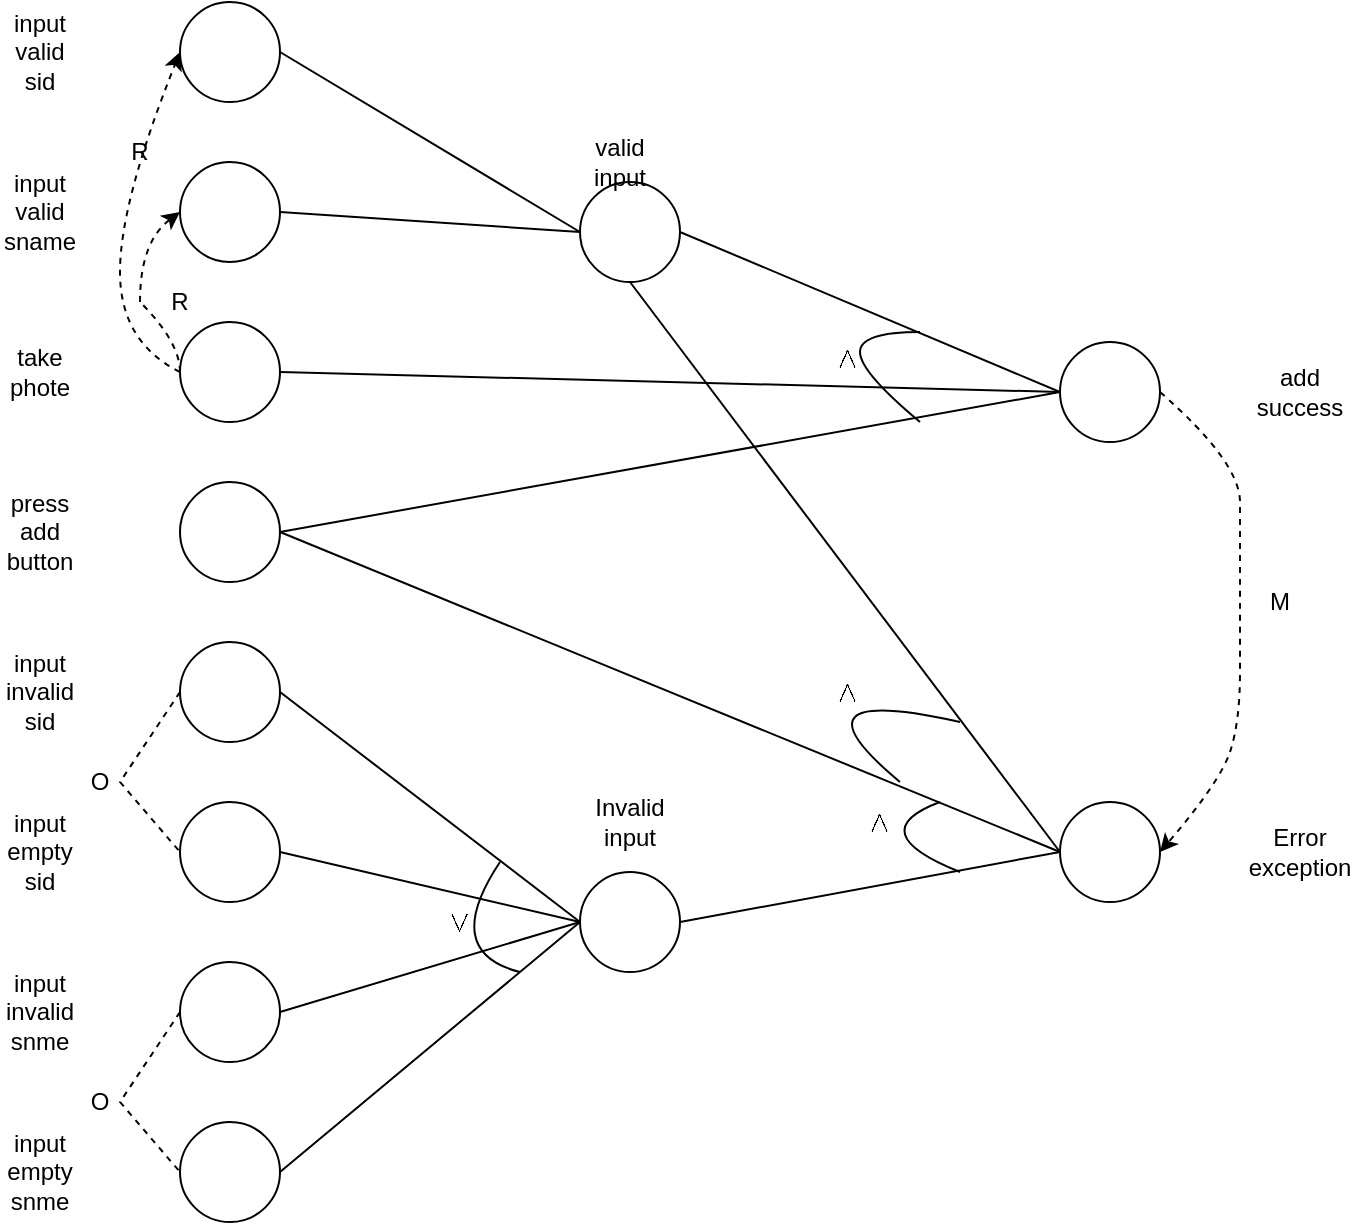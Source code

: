<mxfile>
    <diagram id="vtHum7xGxcGHR7FWaAzB" name="Page-1">
        <mxGraphModel dx="532" dy="422" grid="1" gridSize="10" guides="1" tooltips="1" connect="1" arrows="1" fold="1" page="1" pageScale="1" pageWidth="827" pageHeight="1169" math="1" shadow="0">
            <root>
                <mxCell id="0"/>
                <mxCell id="1" parent="0"/>
                <mxCell id="2" value="" style="ellipse;whiteSpace=wrap;html=1;aspect=fixed;" parent="1" vertex="1">
                    <mxGeometry x="100" y="20" width="50" height="50" as="geometry"/>
                </mxCell>
                <mxCell id="4" value="" style="ellipse;whiteSpace=wrap;html=1;aspect=fixed;" parent="1" vertex="1">
                    <mxGeometry x="100" y="420" width="50" height="50" as="geometry"/>
                </mxCell>
                <mxCell id="5" value="" style="ellipse;whiteSpace=wrap;html=1;aspect=fixed;" parent="1" vertex="1">
                    <mxGeometry x="100" y="100" width="50" height="50" as="geometry"/>
                </mxCell>
                <mxCell id="6" value="" style="ellipse;whiteSpace=wrap;html=1;aspect=fixed;" parent="1" vertex="1">
                    <mxGeometry x="100" y="180" width="50" height="50" as="geometry"/>
                </mxCell>
                <mxCell id="7" value="" style="ellipse;whiteSpace=wrap;html=1;aspect=fixed;" parent="1" vertex="1">
                    <mxGeometry x="100" y="260" width="50" height="50" as="geometry"/>
                </mxCell>
                <mxCell id="8" value="" style="ellipse;whiteSpace=wrap;html=1;aspect=fixed;" parent="1" vertex="1">
                    <mxGeometry x="100" y="340" width="50" height="50" as="geometry"/>
                </mxCell>
                <mxCell id="9" value="input valid sid" style="text;html=1;strokeColor=none;fillColor=none;align=center;verticalAlign=middle;whiteSpace=wrap;rounded=0;" parent="1" vertex="1">
                    <mxGeometry x="10" y="35" width="40" height="20" as="geometry"/>
                </mxCell>
                <mxCell id="10" value="input valid sname" style="text;html=1;strokeColor=none;fillColor=none;align=center;verticalAlign=middle;whiteSpace=wrap;rounded=0;" parent="1" vertex="1">
                    <mxGeometry x="10" y="115" width="40" height="20" as="geometry"/>
                </mxCell>
                <mxCell id="11" value="press add button" style="text;html=1;strokeColor=none;fillColor=none;align=center;verticalAlign=middle;whiteSpace=wrap;rounded=0;" parent="1" vertex="1">
                    <mxGeometry x="10" y="275" width="40" height="20" as="geometry"/>
                </mxCell>
                <mxCell id="12" value="take phote" style="text;html=1;strokeColor=none;fillColor=none;align=center;verticalAlign=middle;whiteSpace=wrap;rounded=0;" parent="1" vertex="1">
                    <mxGeometry x="10" y="195" width="40" height="20" as="geometry"/>
                </mxCell>
                <mxCell id="13" value="input invalid sid" style="text;html=1;strokeColor=none;fillColor=none;align=center;verticalAlign=middle;whiteSpace=wrap;rounded=0;" parent="1" vertex="1">
                    <mxGeometry x="10" y="355" width="40" height="20" as="geometry"/>
                </mxCell>
                <mxCell id="15" value="input empty sid" style="text;html=1;strokeColor=none;fillColor=none;align=center;verticalAlign=middle;whiteSpace=wrap;rounded=0;" parent="1" vertex="1">
                    <mxGeometry x="10" y="435" width="40" height="20" as="geometry"/>
                </mxCell>
                <mxCell id="17" value="" style="ellipse;whiteSpace=wrap;html=1;aspect=fixed;" parent="1" vertex="1">
                    <mxGeometry x="540" y="420" width="50" height="50" as="geometry"/>
                </mxCell>
                <mxCell id="18" value="" style="ellipse;whiteSpace=wrap;html=1;aspect=fixed;" parent="1" vertex="1">
                    <mxGeometry x="100" y="580" width="50" height="50" as="geometry"/>
                </mxCell>
                <mxCell id="19" value="" style="ellipse;whiteSpace=wrap;html=1;aspect=fixed;" parent="1" vertex="1">
                    <mxGeometry x="540" y="190" width="50" height="50" as="geometry"/>
                </mxCell>
                <mxCell id="20" value="" style="ellipse;whiteSpace=wrap;html=1;aspect=fixed;" parent="1" vertex="1">
                    <mxGeometry x="100" y="500" width="50" height="50" as="geometry"/>
                </mxCell>
                <mxCell id="21" value="input invalid snme" style="text;html=1;strokeColor=none;fillColor=none;align=center;verticalAlign=middle;whiteSpace=wrap;rounded=0;" parent="1" vertex="1">
                    <mxGeometry x="10" y="515" width="40" height="20" as="geometry"/>
                </mxCell>
                <mxCell id="22" value="input empty snme" style="text;html=1;strokeColor=none;fillColor=none;align=center;verticalAlign=middle;whiteSpace=wrap;rounded=0;" parent="1" vertex="1">
                    <mxGeometry x="10" y="595" width="40" height="20" as="geometry"/>
                </mxCell>
                <mxCell id="25" value="" style="curved=1;endArrow=classic;html=1;exitX=0;exitY=0.5;exitDx=0;exitDy=0;entryX=0;entryY=0.5;entryDx=0;entryDy=0;dashed=1;" parent="1" source="6" target="2" edge="1">
                    <mxGeometry width="50" height="50" relative="1" as="geometry">
                        <mxPoint x="100" y="200" as="sourcePoint"/>
                        <mxPoint x="80" y="60" as="targetPoint"/>
                        <Array as="points">
                            <mxPoint x="70" y="190"/>
                            <mxPoint x="70" y="120"/>
                        </Array>
                    </mxGeometry>
                </mxCell>
                <mxCell id="27" value="R" style="text;html=1;strokeColor=none;fillColor=none;align=center;verticalAlign=middle;whiteSpace=wrap;rounded=0;" parent="1" vertex="1">
                    <mxGeometry x="60" y="80" width="40" height="30" as="geometry"/>
                </mxCell>
                <mxCell id="30" value="" style="curved=1;endArrow=classic;html=1;entryX=0;entryY=0.5;entryDx=0;entryDy=0;exitX=0;exitY=0.5;exitDx=0;exitDy=0;startArrow=none;dashed=1;" parent="1" source="31" target="5" edge="1">
                    <mxGeometry width="50" height="50" relative="1" as="geometry">
                        <mxPoint x="260" y="210" as="sourcePoint"/>
                        <mxPoint x="230" y="150" as="targetPoint"/>
                        <Array as="points">
                            <mxPoint x="80" y="140"/>
                        </Array>
                    </mxGeometry>
                </mxCell>
                <mxCell id="31" value="R" style="text;html=1;strokeColor=none;fillColor=none;align=center;verticalAlign=middle;whiteSpace=wrap;rounded=0;" parent="1" vertex="1">
                    <mxGeometry x="80" y="160" width="40" height="20" as="geometry"/>
                </mxCell>
                <mxCell id="33" value="" style="curved=1;endArrow=none;html=1;entryX=0;entryY=0.5;entryDx=0;entryDy=0;exitX=0;exitY=0.5;exitDx=0;exitDy=0;dashed=1;" parent="1" source="6" target="31" edge="1">
                    <mxGeometry width="50" height="50" relative="1" as="geometry">
                        <mxPoint x="100" y="205" as="sourcePoint"/>
                        <mxPoint x="100" y="125" as="targetPoint"/>
                        <Array as="points">
                            <mxPoint x="100" y="190"/>
                            <mxPoint x="80" y="170"/>
                        </Array>
                    </mxGeometry>
                </mxCell>
                <mxCell id="34" value="add success" style="text;html=1;strokeColor=none;fillColor=none;align=center;verticalAlign=middle;whiteSpace=wrap;rounded=0;" parent="1" vertex="1">
                    <mxGeometry x="640" y="205" width="40" height="20" as="geometry"/>
                </mxCell>
                <mxCell id="35" value="Error exception" style="text;html=1;strokeColor=none;fillColor=none;align=center;verticalAlign=middle;whiteSpace=wrap;rounded=0;" parent="1" vertex="1">
                    <mxGeometry x="640" y="435" width="40" height="20" as="geometry"/>
                </mxCell>
                <mxCell id="36" value="" style="endArrow=none;html=1;entryX=1;entryY=0.5;entryDx=0;entryDy=0;exitX=0;exitY=0.5;exitDx=0;exitDy=0;" parent="1" source="70" target="2" edge="1">
                    <mxGeometry width="50" height="50" relative="1" as="geometry">
                        <mxPoint x="210" y="250" as="sourcePoint"/>
                        <mxPoint x="260" y="200" as="targetPoint"/>
                    </mxGeometry>
                </mxCell>
                <mxCell id="37" value="" style="endArrow=none;html=1;entryX=1;entryY=0.5;entryDx=0;entryDy=0;exitX=0;exitY=0.5;exitDx=0;exitDy=0;" parent="1" source="70" target="5" edge="1">
                    <mxGeometry width="50" height="50" relative="1" as="geometry">
                        <mxPoint x="260" y="270" as="sourcePoint"/>
                        <mxPoint x="310" y="220" as="targetPoint"/>
                    </mxGeometry>
                </mxCell>
                <mxCell id="38" value="" style="endArrow=none;html=1;exitX=1;exitY=0.5;exitDx=0;exitDy=0;entryX=0;entryY=0.5;entryDx=0;entryDy=0;" parent="1" source="6" target="19" edge="1">
                    <mxGeometry width="50" height="50" relative="1" as="geometry">
                        <mxPoint x="260" y="270" as="sourcePoint"/>
                        <mxPoint x="310" y="220" as="targetPoint"/>
                    </mxGeometry>
                </mxCell>
                <mxCell id="40" value="" style="curved=1;endArrow=classic;html=1;exitX=1;exitY=0.5;exitDx=0;exitDy=0;entryX=1;entryY=0.5;entryDx=0;entryDy=0;dashed=1;" parent="1" source="19" target="17" edge="1">
                    <mxGeometry width="50" height="50" relative="1" as="geometry">
                        <mxPoint x="450" y="340" as="sourcePoint"/>
                        <mxPoint x="470" y="340" as="targetPoint"/>
                        <Array as="points">
                            <mxPoint x="630" y="250"/>
                            <mxPoint x="630" y="290"/>
                            <mxPoint x="630" y="330"/>
                            <mxPoint x="630" y="380"/>
                            <mxPoint x="620" y="410"/>
                        </Array>
                    </mxGeometry>
                </mxCell>
                <mxCell id="41" value="M" style="text;html=1;strokeColor=none;fillColor=none;align=center;verticalAlign=middle;whiteSpace=wrap;rounded=0;" parent="1" vertex="1">
                    <mxGeometry x="630" y="310" width="40" height="20" as="geometry"/>
                </mxCell>
                <mxCell id="47" value="" style="curved=1;endArrow=none;html=1;endFill=0;" parent="1" edge="1">
                    <mxGeometry width="50" height="50" relative="1" as="geometry">
                        <mxPoint x="470" y="230" as="sourcePoint"/>
                        <mxPoint x="470" y="185" as="targetPoint"/>
                        <Array as="points">
                            <mxPoint x="440" y="205"/>
                            <mxPoint x="440" y="185"/>
                        </Array>
                    </mxGeometry>
                </mxCell>
                <mxCell id="48" value="$$\wedge$$&amp;nbsp;" style="text;html=1;strokeColor=none;fillColor=none;align=center;verticalAlign=middle;whiteSpace=wrap;rounded=0;" parent="1" vertex="1">
                    <mxGeometry x="414" y="195" width="40" height="20" as="geometry"/>
                </mxCell>
                <mxCell id="51" value="" style="endArrow=none;dashed=1;html=1;entryX=0;entryY=0.5;entryDx=0;entryDy=0;exitX=0;exitY=0.5;exitDx=0;exitDy=0;rounded=0;" parent="1" source="8" target="4" edge="1">
                    <mxGeometry width="50" height="50" relative="1" as="geometry">
                        <mxPoint x="70" y="330" as="sourcePoint"/>
                        <mxPoint x="90" y="280" as="targetPoint"/>
                        <Array as="points">
                            <mxPoint x="70" y="410"/>
                        </Array>
                    </mxGeometry>
                </mxCell>
                <mxCell id="53" value="" style="endArrow=none;dashed=1;html=1;entryX=0;entryY=0.5;entryDx=0;entryDy=0;exitX=0;exitY=0.5;exitDx=0;exitDy=0;rounded=0;" parent="1" source="20" target="18" edge="1">
                    <mxGeometry width="50" height="50" relative="1" as="geometry">
                        <mxPoint x="130" y="470" as="sourcePoint"/>
                        <mxPoint x="180" y="420" as="targetPoint"/>
                        <Array as="points">
                            <mxPoint x="70" y="570"/>
                        </Array>
                    </mxGeometry>
                </mxCell>
                <mxCell id="54" value="O" style="text;html=1;strokeColor=none;fillColor=none;align=center;verticalAlign=middle;whiteSpace=wrap;rounded=0;" parent="1" vertex="1">
                    <mxGeometry x="40" y="400" width="40" height="20" as="geometry"/>
                </mxCell>
                <mxCell id="55" value="O" style="text;html=1;strokeColor=none;fillColor=none;align=center;verticalAlign=middle;whiteSpace=wrap;rounded=0;" parent="1" vertex="1">
                    <mxGeometry x="40" y="560" width="40" height="20" as="geometry"/>
                </mxCell>
                <mxCell id="56" value="" style="endArrow=none;html=1;exitX=1;exitY=0.5;exitDx=0;exitDy=0;entryX=0;entryY=0.5;entryDx=0;entryDy=0;" parent="1" source="7" target="19" edge="1">
                    <mxGeometry width="50" height="50" relative="1" as="geometry">
                        <mxPoint x="260" y="280" as="sourcePoint"/>
                        <mxPoint x="310" y="230" as="targetPoint"/>
                    </mxGeometry>
                </mxCell>
                <mxCell id="58" value="" style="ellipse;whiteSpace=wrap;html=1;aspect=fixed;" parent="1" vertex="1">
                    <mxGeometry x="300" y="455" width="50" height="50" as="geometry"/>
                </mxCell>
                <mxCell id="59" value="Invalid input" style="text;html=1;strokeColor=none;fillColor=none;align=center;verticalAlign=middle;whiteSpace=wrap;rounded=0;" parent="1" vertex="1">
                    <mxGeometry x="305" y="420" width="40" height="20" as="geometry"/>
                </mxCell>
                <mxCell id="60" value="" style="endArrow=none;html=1;exitX=1;exitY=0.5;exitDx=0;exitDy=0;entryX=0;entryY=0.5;entryDx=0;entryDy=0;" parent="1" source="8" target="58" edge="1">
                    <mxGeometry width="50" height="50" relative="1" as="geometry">
                        <mxPoint x="260" y="380" as="sourcePoint"/>
                        <mxPoint x="310" y="330" as="targetPoint"/>
                    </mxGeometry>
                </mxCell>
                <mxCell id="61" value="" style="endArrow=none;html=1;exitX=1;exitY=0.5;exitDx=0;exitDy=0;entryX=0;entryY=0.5;entryDx=0;entryDy=0;" parent="1" source="4" target="58" edge="1">
                    <mxGeometry width="50" height="50" relative="1" as="geometry">
                        <mxPoint x="260" y="380" as="sourcePoint"/>
                        <mxPoint x="310" y="330" as="targetPoint"/>
                    </mxGeometry>
                </mxCell>
                <mxCell id="62" value="" style="endArrow=none;html=1;exitX=1;exitY=0.5;exitDx=0;exitDy=0;entryX=0;entryY=0.5;entryDx=0;entryDy=0;" parent="1" source="20" target="58" edge="1">
                    <mxGeometry width="50" height="50" relative="1" as="geometry">
                        <mxPoint x="260" y="470" as="sourcePoint"/>
                        <mxPoint x="310" y="420" as="targetPoint"/>
                    </mxGeometry>
                </mxCell>
                <mxCell id="63" value="" style="endArrow=none;html=1;exitX=1;exitY=0.5;exitDx=0;exitDy=0;entryX=0;entryY=0.5;entryDx=0;entryDy=0;" parent="1" source="18" target="58" edge="1">
                    <mxGeometry width="50" height="50" relative="1" as="geometry">
                        <mxPoint x="260" y="470" as="sourcePoint"/>
                        <mxPoint x="310" y="420" as="targetPoint"/>
                    </mxGeometry>
                </mxCell>
                <mxCell id="64" value="" style="curved=1;endArrow=none;html=1;endFill=0;" parent="1" edge="1">
                    <mxGeometry width="50" height="50" relative="1" as="geometry">
                        <mxPoint x="270" y="505" as="sourcePoint"/>
                        <mxPoint x="260" y="450" as="targetPoint"/>
                        <Array as="points">
                            <mxPoint x="230" y="495"/>
                        </Array>
                    </mxGeometry>
                </mxCell>
                <mxCell id="65" value="$$\vee$$" style="text;html=1;strokeColor=none;fillColor=none;align=center;verticalAlign=middle;whiteSpace=wrap;rounded=0;" parent="1" vertex="1">
                    <mxGeometry x="220" y="470" width="40" height="20" as="geometry"/>
                </mxCell>
                <mxCell id="66" value="" style="endArrow=none;html=1;entryX=1;entryY=0.5;entryDx=0;entryDy=0;exitX=0;exitY=0.5;exitDx=0;exitDy=0;" parent="1" source="17" target="7" edge="1">
                    <mxGeometry width="50" height="50" relative="1" as="geometry">
                        <mxPoint x="370" y="430" as="sourcePoint"/>
                        <mxPoint x="420" y="380" as="targetPoint"/>
                    </mxGeometry>
                </mxCell>
                <mxCell id="67" value="" style="endArrow=none;html=1;exitX=1;exitY=0.5;exitDx=0;exitDy=0;entryX=0;entryY=0.5;entryDx=0;entryDy=0;" parent="1" source="58" target="17" edge="1">
                    <mxGeometry width="50" height="50" relative="1" as="geometry">
                        <mxPoint x="370" y="430" as="sourcePoint"/>
                        <mxPoint x="420" y="380" as="targetPoint"/>
                    </mxGeometry>
                </mxCell>
                <mxCell id="68" value="" style="curved=1;endArrow=none;html=1;endFill=0;" parent="1" edge="1">
                    <mxGeometry width="50" height="50" relative="1" as="geometry">
                        <mxPoint x="490" y="455" as="sourcePoint"/>
                        <mxPoint x="480" y="420" as="targetPoint"/>
                        <Array as="points">
                            <mxPoint x="440" y="435"/>
                        </Array>
                    </mxGeometry>
                </mxCell>
                <mxCell id="69" value="$$\wedge$$" style="text;html=1;strokeColor=none;fillColor=none;align=center;verticalAlign=middle;whiteSpace=wrap;rounded=0;" parent="1" vertex="1">
                    <mxGeometry x="430" y="420" width="40" height="20" as="geometry"/>
                </mxCell>
                <mxCell id="70" value="" style="ellipse;whiteSpace=wrap;html=1;aspect=fixed;" vertex="1" parent="1">
                    <mxGeometry x="300" y="110" width="50" height="50" as="geometry"/>
                </mxCell>
                <mxCell id="71" value="valid input" style="text;html=1;strokeColor=none;fillColor=none;align=center;verticalAlign=middle;whiteSpace=wrap;rounded=0;" vertex="1" parent="1">
                    <mxGeometry x="300" y="90" width="40" height="20" as="geometry"/>
                </mxCell>
                <mxCell id="72" value="" style="endArrow=none;html=1;exitX=1;exitY=0.5;exitDx=0;exitDy=0;entryX=0;entryY=0.5;entryDx=0;entryDy=0;" edge="1" parent="1" source="70" target="19">
                    <mxGeometry width="50" height="50" relative="1" as="geometry">
                        <mxPoint x="454" y="140" as="sourcePoint"/>
                        <mxPoint x="504" y="90" as="targetPoint"/>
                    </mxGeometry>
                </mxCell>
                <mxCell id="73" value="" style="endArrow=none;html=1;entryX=0.5;entryY=1;entryDx=0;entryDy=0;exitX=0;exitY=0.5;exitDx=0;exitDy=0;" edge="1" parent="1" source="17" target="70">
                    <mxGeometry width="50" height="50" relative="1" as="geometry">
                        <mxPoint x="530" y="410" as="sourcePoint"/>
                        <mxPoint x="370" y="250" as="targetPoint"/>
                    </mxGeometry>
                </mxCell>
                <mxCell id="75" value="" style="curved=1;endArrow=none;html=1;endFill=0;" edge="1" parent="1">
                    <mxGeometry width="50" height="50" relative="1" as="geometry">
                        <mxPoint x="460" y="410" as="sourcePoint"/>
                        <mxPoint x="490" y="380" as="targetPoint"/>
                        <Array as="points">
                            <mxPoint x="400" y="360"/>
                        </Array>
                    </mxGeometry>
                </mxCell>
                <mxCell id="76" value="$$\wedge$$" style="text;html=1;strokeColor=none;fillColor=none;align=center;verticalAlign=middle;whiteSpace=wrap;rounded=0;" vertex="1" parent="1">
                    <mxGeometry x="414" y="355" width="40" height="20" as="geometry"/>
                </mxCell>
            </root>
        </mxGraphModel>
    </diagram>
</mxfile>